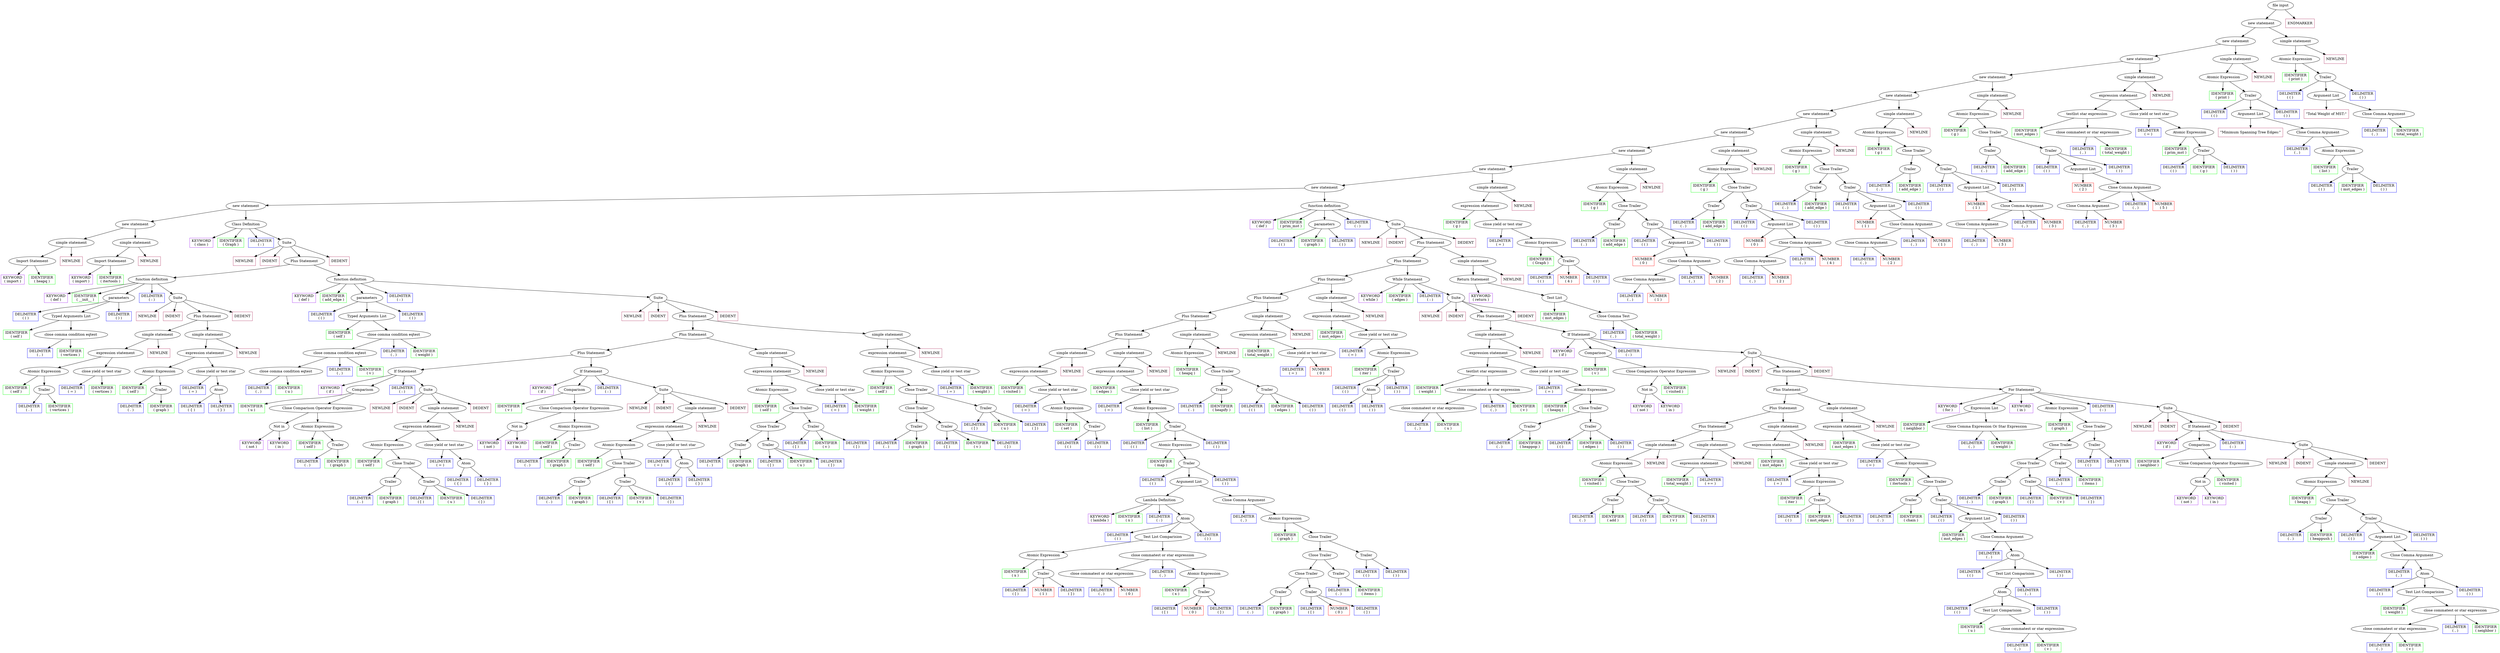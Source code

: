 digraph AST{
	1[label="file input"]
	2[label="new statement"]
	3[label="new statement"]
	4[label="new statement"]
	5[label="new statement"]
	6[label="new statement"]
	7[label="new statement"]
	8[label="new statement"]
	9[label="new statement"]
	10[label="new statement"]
	11[label="new statement"]
	12[label="new statement"]
	13[label="new statement"]
	14[label="simple statement"]
	15[label="Import Statement"]
	16[color="purple" shape="rectangle"]
	16[label="KEYWORD\n( import )"]
	17[color="green" shape="rectangle"]
	17[label="IDENTIFIER\n( heapq )"]
	18[color="maroon" shape="rectangle"]
	18[label="NEWLINE"]
	19[label="simple statement"]
	20[label="Import Statement"]
	21[color="purple" shape="rectangle"]
	21[label="KEYWORD\n( import )"]
	22[color="green" shape="rectangle"]
	22[label="IDENTIFIER\n( itertools )"]
	23[color="maroon" shape="rectangle"]
	23[label="NEWLINE"]
	24[label="Class Definition"]
	25[color="purple" shape="rectangle"]
	25[label="KEYWORD\n( class )"]
	26[color="green" shape="rectangle"]
	26[label="IDENTIFIER\n( Graph )"]
	27[color="blue" shape="rectangle"]
	27[label="DELIMITER\n( : )"]
	28[label="Suite"]
	29[color="maroon" shape="rectangle"]
	29[label="NEWLINE"]
	30[color="maroon" shape="rectangle"]
	30[label="INDENT"]
	31[label="Plus Statement"]
	32[label="function definition"]
	33[color="purple" shape="rectangle"]
	33[label="KEYWORD\n( def )"]
	34[color="green" shape="rectangle"]
	34[label="IDENTIFIER\n( __init__ )"]
	35[label="parameters"]
	36[color="blue" shape="rectangle"]
	36[label="DELIMITER\n( ( )"]
	37[label="Typed Arguments List"]
	38[color="green" shape="rectangle"]
	38[label="IDENTIFIER\n( self )"]
	39[label="close comma condition eqtest"]
	40[color="blue" shape="rectangle"]
	40[label="DELIMITER\n( , )"]
	41[color="green" shape="rectangle"]
	41[label="IDENTIFIER\n( vertices )"]
	42[color="blue" shape="rectangle"]
	42[label="DELIMITER\n( ) )"]
	43[color="blue" shape="rectangle"]
	43[label="DELIMITER\n( : )"]
	44[label="Suite"]
	45[color="maroon" shape="rectangle"]
	45[label="NEWLINE"]
	46[color="maroon" shape="rectangle"]
	46[label="INDENT"]
	47[label="Plus Statement"]
	48[label="simple statement"]
	49[label="expression statement"]
	50[label="Atomic Expression"]
	51[color="green" shape="rectangle"]
	51[label="IDENTIFIER\n( self )"]
	52[label="Trailer"]
	53[color="blue" shape="rectangle"]
	53[label="DELIMITER\n( . )"]
	54[color="green" shape="rectangle"]
	54[label="IDENTIFIER\n( vertices )"]
	55[label="close yield or test star"]
	56[color="blue" shape="rectangle"]
	56[label="DELIMITER\n( = )"]
	57[color="green" shape="rectangle"]
	57[label="IDENTIFIER\n( vertices )"]
	58[color="maroon" shape="rectangle"]
	58[label="NEWLINE"]
	59[label="simple statement"]
	60[label="expression statement"]
	61[label="Atomic Expression"]
	62[color="green" shape="rectangle"]
	62[label="IDENTIFIER\n( self )"]
	63[label="Trailer"]
	64[color="blue" shape="rectangle"]
	64[label="DELIMITER\n( . )"]
	65[color="green" shape="rectangle"]
	65[label="IDENTIFIER\n( graph )"]
	66[label="close yield or test star"]
	67[color="blue" shape="rectangle"]
	67[label="DELIMITER\n( = )"]
	68[label="Atom"]
	69[color="blue" shape="rectangle"]
	69[label="DELIMITER\n( { )"]
	70[color="blue" shape="rectangle"]
	70[label="DELIMITER\n( } )"]
	71[color="maroon" shape="rectangle"]
	71[label="NEWLINE"]
	72[color="maroon" shape="rectangle"]
	72[label="DEDENT"]
	73[label="function definition"]
	74[color="purple" shape="rectangle"]
	74[label="KEYWORD\n( def )"]
	75[color="green" shape="rectangle"]
	75[label="IDENTIFIER\n( add_edge )"]
	76[label="parameters"]
	77[color="blue" shape="rectangle"]
	77[label="DELIMITER\n( ( )"]
	78[label="Typed Arguments List"]
	79[color="green" shape="rectangle"]
	79[label="IDENTIFIER\n( self )"]
	80[label="close comma condition eqtest"]
	81[label="close comma condition eqtest"]
	82[label="close comma condition eqtest"]
	83[color="blue" shape="rectangle"]
	83[label="DELIMITER\n( , )"]
	84[color="green" shape="rectangle"]
	84[label="IDENTIFIER\n( u )"]
	85[color="blue" shape="rectangle"]
	85[label="DELIMITER\n( , )"]
	86[color="green" shape="rectangle"]
	86[label="IDENTIFIER\n( v )"]
	87[color="blue" shape="rectangle"]
	87[label="DELIMITER\n( , )"]
	88[color="green" shape="rectangle"]
	88[label="IDENTIFIER\n( weight )"]
	89[color="blue" shape="rectangle"]
	89[label="DELIMITER\n( ) )"]
	90[color="blue" shape="rectangle"]
	90[label="DELIMITER\n( : )"]
	91[label="Suite"]
	92[color="maroon" shape="rectangle"]
	92[label="NEWLINE"]
	93[color="maroon" shape="rectangle"]
	93[label="INDENT"]
	94[label="Plus Statement"]
	95[label="Plus Statement"]
	96[label="Plus Statement"]
	97[label="If Statement"]
	98[color="purple" shape="rectangle"]
	98[label="KEYWORD\n( if )"]
	99[label="Comparison"]
	100[color="green" shape="rectangle"]
	100[label="IDENTIFIER\n( u )"]
	101[label="Close Comparison Operator Expression"]
	102[label="Not in"]
	103[color="purple" shape="rectangle"]
	103[label="KEYWORD\n( not )"]
	104[color="purple" shape="rectangle"]
	104[label="KEYWORD\n( in )"]
	105[label="Atomic Expression"]
	106[color="green" shape="rectangle"]
	106[label="IDENTIFIER\n( self )"]
	107[label="Trailer"]
	108[color="blue" shape="rectangle"]
	108[label="DELIMITER\n( . )"]
	109[color="green" shape="rectangle"]
	109[label="IDENTIFIER\n( graph )"]
	110[color="blue" shape="rectangle"]
	110[label="DELIMITER\n( : )"]
	111[label="Suite"]
	112[color="maroon" shape="rectangle"]
	112[label="NEWLINE"]
	113[color="maroon" shape="rectangle"]
	113[label="INDENT"]
	114[label="simple statement"]
	115[label="expression statement"]
	116[label="Atomic Expression"]
	117[color="green" shape="rectangle"]
	117[label="IDENTIFIER\n( self )"]
	118[label="Close Trailer"]
	119[label="Trailer"]
	120[color="blue" shape="rectangle"]
	120[label="DELIMITER\n( . )"]
	121[color="green" shape="rectangle"]
	121[label="IDENTIFIER\n( graph )"]
	122[label="Trailer"]
	123[color="blue" shape="rectangle"]
	123[label="DELIMITER\n( [ )"]
	124[color="green" shape="rectangle"]
	124[label="IDENTIFIER\n( u )"]
	125[color="blue" shape="rectangle"]
	125[label="DELIMITER\n( ] )"]
	126[label="close yield or test star"]
	127[color="blue" shape="rectangle"]
	127[label="DELIMITER\n( = )"]
	128[label="Atom"]
	129[color="blue" shape="rectangle"]
	129[label="DELIMITER\n( { )"]
	130[color="blue" shape="rectangle"]
	130[label="DELIMITER\n( } )"]
	131[color="maroon" shape="rectangle"]
	131[label="NEWLINE"]
	132[color="maroon" shape="rectangle"]
	132[label="DEDENT"]
	133[label="If Statement"]
	134[color="purple" shape="rectangle"]
	134[label="KEYWORD\n( if )"]
	135[label="Comparison"]
	136[color="green" shape="rectangle"]
	136[label="IDENTIFIER\n( v )"]
	137[label="Close Comparison Operator Expression"]
	138[label="Not in"]
	139[color="purple" shape="rectangle"]
	139[label="KEYWORD\n( not )"]
	140[color="purple" shape="rectangle"]
	140[label="KEYWORD\n( in )"]
	141[label="Atomic Expression"]
	142[color="green" shape="rectangle"]
	142[label="IDENTIFIER\n( self )"]
	143[label="Trailer"]
	144[color="blue" shape="rectangle"]
	144[label="DELIMITER\n( . )"]
	145[color="green" shape="rectangle"]
	145[label="IDENTIFIER\n( graph )"]
	146[color="blue" shape="rectangle"]
	146[label="DELIMITER\n( : )"]
	147[label="Suite"]
	148[color="maroon" shape="rectangle"]
	148[label="NEWLINE"]
	149[color="maroon" shape="rectangle"]
	149[label="INDENT"]
	150[label="simple statement"]
	151[label="expression statement"]
	152[label="Atomic Expression"]
	153[color="green" shape="rectangle"]
	153[label="IDENTIFIER\n( self )"]
	154[label="Close Trailer"]
	155[label="Trailer"]
	156[color="blue" shape="rectangle"]
	156[label="DELIMITER\n( . )"]
	157[color="green" shape="rectangle"]
	157[label="IDENTIFIER\n( graph )"]
	158[label="Trailer"]
	159[color="blue" shape="rectangle"]
	159[label="DELIMITER\n( [ )"]
	160[color="green" shape="rectangle"]
	160[label="IDENTIFIER\n( v )"]
	161[color="blue" shape="rectangle"]
	161[label="DELIMITER\n( ] )"]
	162[label="close yield or test star"]
	163[color="blue" shape="rectangle"]
	163[label="DELIMITER\n( = )"]
	164[label="Atom"]
	165[color="blue" shape="rectangle"]
	165[label="DELIMITER\n( { )"]
	166[color="blue" shape="rectangle"]
	166[label="DELIMITER\n( } )"]
	167[color="maroon" shape="rectangle"]
	167[label="NEWLINE"]
	168[color="maroon" shape="rectangle"]
	168[label="DEDENT"]
	169[label="simple statement"]
	170[label="expression statement"]
	171[label="Atomic Expression"]
	172[color="green" shape="rectangle"]
	172[label="IDENTIFIER\n( self )"]
	173[label="Close Trailer"]
	174[label="Close Trailer"]
	175[label="Trailer"]
	176[color="blue" shape="rectangle"]
	176[label="DELIMITER\n( . )"]
	177[color="green" shape="rectangle"]
	177[label="IDENTIFIER\n( graph )"]
	178[label="Trailer"]
	179[color="blue" shape="rectangle"]
	179[label="DELIMITER\n( [ )"]
	180[color="green" shape="rectangle"]
	180[label="IDENTIFIER\n( u )"]
	181[color="blue" shape="rectangle"]
	181[label="DELIMITER\n( ] )"]
	182[label="Trailer"]
	183[color="blue" shape="rectangle"]
	183[label="DELIMITER\n( [ )"]
	184[color="green" shape="rectangle"]
	184[label="IDENTIFIER\n( v )"]
	185[color="blue" shape="rectangle"]
	185[label="DELIMITER\n( ] )"]
	186[label="close yield or test star"]
	187[color="blue" shape="rectangle"]
	187[label="DELIMITER\n( = )"]
	188[color="green" shape="rectangle"]
	188[label="IDENTIFIER\n( weight )"]
	189[color="maroon" shape="rectangle"]
	189[label="NEWLINE"]
	190[label="simple statement"]
	191[label="expression statement"]
	192[label="Atomic Expression"]
	193[color="green" shape="rectangle"]
	193[label="IDENTIFIER\n( self )"]
	194[label="Close Trailer"]
	195[label="Close Trailer"]
	196[label="Trailer"]
	197[color="blue" shape="rectangle"]
	197[label="DELIMITER\n( . )"]
	198[color="green" shape="rectangle"]
	198[label="IDENTIFIER\n( graph )"]
	199[label="Trailer"]
	200[color="blue" shape="rectangle"]
	200[label="DELIMITER\n( [ )"]
	201[color="green" shape="rectangle"]
	201[label="IDENTIFIER\n( v )"]
	202[color="blue" shape="rectangle"]
	202[label="DELIMITER\n( ] )"]
	203[label="Trailer"]
	204[color="blue" shape="rectangle"]
	204[label="DELIMITER\n( [ )"]
	205[color="green" shape="rectangle"]
	205[label="IDENTIFIER\n( u )"]
	206[color="blue" shape="rectangle"]
	206[label="DELIMITER\n( ] )"]
	207[label="close yield or test star"]
	208[color="blue" shape="rectangle"]
	208[label="DELIMITER\n( = )"]
	209[color="green" shape="rectangle"]
	209[label="IDENTIFIER\n( weight )"]
	210[color="maroon" shape="rectangle"]
	210[label="NEWLINE"]
	211[color="maroon" shape="rectangle"]
	211[label="DEDENT"]
	212[color="maroon" shape="rectangle"]
	212[label="DEDENT"]
	213[label="function definition"]
	214[color="purple" shape="rectangle"]
	214[label="KEYWORD\n( def )"]
	215[color="green" shape="rectangle"]
	215[label="IDENTIFIER\n( prim_mst )"]
	216[label="parameters"]
	217[color="blue" shape="rectangle"]
	217[label="DELIMITER\n( ( )"]
	218[color="green" shape="rectangle"]
	218[label="IDENTIFIER\n( graph )"]
	219[color="blue" shape="rectangle"]
	219[label="DELIMITER\n( ) )"]
	220[color="blue" shape="rectangle"]
	220[label="DELIMITER\n( : )"]
	221[label="Suite"]
	222[color="maroon" shape="rectangle"]
	222[label="NEWLINE"]
	223[color="maroon" shape="rectangle"]
	223[label="INDENT"]
	224[label="Plus Statement"]
	225[label="Plus Statement"]
	226[label="Plus Statement"]
	227[label="Plus Statement"]
	228[label="Plus Statement"]
	229[label="Plus Statement"]
	230[label="simple statement"]
	231[label="expression statement"]
	232[color="green" shape="rectangle"]
	232[label="IDENTIFIER\n( visited )"]
	233[label="close yield or test star"]
	234[color="blue" shape="rectangle"]
	234[label="DELIMITER\n( = )"]
	235[label="Atomic Expression"]
	236[color="green" shape="rectangle"]
	236[label="IDENTIFIER\n( set )"]
	237[label="Trailer"]
	238[color="blue" shape="rectangle"]
	238[label="DELIMITER\n( ( )"]
	239[color="blue" shape="rectangle"]
	239[label="DELIMITER\n( ) )"]
	240[color="maroon" shape="rectangle"]
	240[label="NEWLINE"]
	241[label="simple statement"]
	242[label="expression statement"]
	243[color="green" shape="rectangle"]
	243[label="IDENTIFIER\n( edges )"]
	244[label="close yield or test star"]
	245[color="blue" shape="rectangle"]
	245[label="DELIMITER\n( = )"]
	246[label="Atomic Expression"]
	247[color="green" shape="rectangle"]
	247[label="IDENTIFIER\n( list )"]
	248[label="Trailer"]
	249[color="blue" shape="rectangle"]
	249[label="DELIMITER\n( ( )"]
	250[label="Atomic Expression"]
	251[color="green" shape="rectangle"]
	251[label="IDENTIFIER\n( map )"]
	252[label="Trailer"]
	253[color="blue" shape="rectangle"]
	253[label="DELIMITER\n( ( )"]
	254[label="Argument List"]
	255[label="Lambda Definition"]
	256[color="purple" shape="rectangle"]
	256[label="KEYWORD\n( lambda )"]
	257[color="green" shape="rectangle"]
	257[label="IDENTIFIER\n( x )"]
	258[color="blue" shape="rectangle"]
	258[label="DELIMITER\n( : )"]
	259[label="Atom"]
	260[color="blue" shape="rectangle"]
	260[label="DELIMITER\n( ( )"]
	261[label="Test List Comparision"]
	262[label="Atomic Expression"]
	263[color="green" shape="rectangle"]
	263[label="IDENTIFIER\n( x )"]
	264[label="Trailer"]
	265[color="blue" shape="rectangle"]
	265[label="DELIMITER\n( [ )"]
	266[color="red" shape="rectangle"]
	266[label="NUMBER\n( 1 )"]
	267[color="blue" shape="rectangle"]
	267[label="DELIMITER\n( ] )"]
	268[label="close commatest or star expression"]
	269[label="close commatest or star expression"]
	270[color="blue" shape="rectangle"]
	270[label="DELIMITER\n( , )"]
	271[color="red" shape="rectangle"]
	271[label="NUMBER\n( 0 )"]
	272[color="blue" shape="rectangle"]
	272[label="DELIMITER\n( , )"]
	273[label="Atomic Expression"]
	274[color="green" shape="rectangle"]
	274[label="IDENTIFIER\n( x )"]
	275[label="Trailer"]
	276[color="blue" shape="rectangle"]
	276[label="DELIMITER\n( [ )"]
	277[color="red" shape="rectangle"]
	277[label="NUMBER\n( 0 )"]
	278[color="blue" shape="rectangle"]
	278[label="DELIMITER\n( ] )"]
	279[color="blue" shape="rectangle"]
	279[label="DELIMITER\n( ) )"]
	280[label="Close Comma Argument"]
	281[color="blue" shape="rectangle"]
	281[label="DELIMITER\n( , )"]
	282[label="Atomic Expression"]
	283[color="green" shape="rectangle"]
	283[label="IDENTIFIER\n( graph )"]
	284[label="Close Trailer"]
	285[label="Close Trailer"]
	286[label="Close Trailer"]
	287[label="Trailer"]
	288[color="blue" shape="rectangle"]
	288[label="DELIMITER\n( . )"]
	289[color="green" shape="rectangle"]
	289[label="IDENTIFIER\n( graph )"]
	290[label="Trailer"]
	291[color="blue" shape="rectangle"]
	291[label="DELIMITER\n( [ )"]
	292[color="red" shape="rectangle"]
	292[label="NUMBER\n( 0 )"]
	293[color="blue" shape="rectangle"]
	293[label="DELIMITER\n( ] )"]
	294[label="Trailer"]
	295[color="blue" shape="rectangle"]
	295[label="DELIMITER\n( . )"]
	296[color="green" shape="rectangle"]
	296[label="IDENTIFIER\n( items )"]
	297[label="Trailer"]
	298[color="blue" shape="rectangle"]
	298[label="DELIMITER\n( ( )"]
	299[color="blue" shape="rectangle"]
	299[label="DELIMITER\n( ) )"]
	300[color="blue" shape="rectangle"]
	300[label="DELIMITER\n( ) )"]
	301[color="blue" shape="rectangle"]
	301[label="DELIMITER\n( ) )"]
	302[color="maroon" shape="rectangle"]
	302[label="NEWLINE"]
	303[label="simple statement"]
	304[label="Atomic Expression"]
	305[color="green" shape="rectangle"]
	305[label="IDENTIFIER\n( heapq )"]
	306[label="Close Trailer"]
	307[label="Trailer"]
	308[color="blue" shape="rectangle"]
	308[label="DELIMITER\n( . )"]
	309[color="green" shape="rectangle"]
	309[label="IDENTIFIER\n( heapify )"]
	310[label="Trailer"]
	311[color="blue" shape="rectangle"]
	311[label="DELIMITER\n( ( )"]
	312[color="green" shape="rectangle"]
	312[label="IDENTIFIER\n( edges )"]
	313[color="blue" shape="rectangle"]
	313[label="DELIMITER\n( ) )"]
	314[color="maroon" shape="rectangle"]
	314[label="NEWLINE"]
	315[label="simple statement"]
	316[label="expression statement"]
	317[color="green" shape="rectangle"]
	317[label="IDENTIFIER\n( total_weight )"]
	318[label="close yield or test star"]
	319[color="blue" shape="rectangle"]
	319[label="DELIMITER\n( = )"]
	320[color="red" shape="rectangle"]
	320[label="NUMBER\n( 0 )"]
	321[color="maroon" shape="rectangle"]
	321[label="NEWLINE"]
	322[label="simple statement"]
	323[label="expression statement"]
	324[color="green" shape="rectangle"]
	324[label="IDENTIFIER\n( mst_edges )"]
	325[label="close yield or test star"]
	326[color="blue" shape="rectangle"]
	326[label="DELIMITER\n( = )"]
	327[label="Atomic Expression"]
	328[color="green" shape="rectangle"]
	328[label="IDENTIFIER\n( iter )"]
	329[label="Trailer"]
	330[color="blue" shape="rectangle"]
	330[label="DELIMITER\n( ( )"]
	331[label="Atom"]
	332[color="blue" shape="rectangle"]
	332[label="DELIMITER\n( ( )"]
	333[color="blue" shape="rectangle"]
	333[label="DELIMITER\n( ) )"]
	334[color="blue" shape="rectangle"]
	334[label="DELIMITER\n( ) )"]
	335[color="maroon" shape="rectangle"]
	335[label="NEWLINE"]
	336[label="While Statement"]
	337[color="purple" shape="rectangle"]
	337[label="KEYWORD\n( while )"]
	338[color="green" shape="rectangle"]
	338[label="IDENTIFIER\n( edges )"]
	339[color="blue" shape="rectangle"]
	339[label="DELIMITER\n( : )"]
	340[label="Suite"]
	341[color="maroon" shape="rectangle"]
	341[label="NEWLINE"]
	342[color="maroon" shape="rectangle"]
	342[label="INDENT"]
	343[label="Plus Statement"]
	344[label="simple statement"]
	345[label="expression statement"]
	346[label="testlist star expression"]
	347[color="green" shape="rectangle"]
	347[label="IDENTIFIER\n( weight )"]
	348[label="close commatest or star expression"]
	349[label="close commatest or star expression"]
	350[color="blue" shape="rectangle"]
	350[label="DELIMITER\n( , )"]
	351[color="green" shape="rectangle"]
	351[label="IDENTIFIER\n( u )"]
	352[color="blue" shape="rectangle"]
	352[label="DELIMITER\n( , )"]
	353[color="green" shape="rectangle"]
	353[label="IDENTIFIER\n( v )"]
	354[label="close yield or test star"]
	355[color="blue" shape="rectangle"]
	355[label="DELIMITER\n( = )"]
	356[label="Atomic Expression"]
	357[color="green" shape="rectangle"]
	357[label="IDENTIFIER\n( heapq )"]
	358[label="Close Trailer"]
	359[label="Trailer"]
	360[color="blue" shape="rectangle"]
	360[label="DELIMITER\n( . )"]
	361[color="green" shape="rectangle"]
	361[label="IDENTIFIER\n( heappop )"]
	362[label="Trailer"]
	363[color="blue" shape="rectangle"]
	363[label="DELIMITER\n( ( )"]
	364[color="green" shape="rectangle"]
	364[label="IDENTIFIER\n( edges )"]
	365[color="blue" shape="rectangle"]
	365[label="DELIMITER\n( ) )"]
	366[color="maroon" shape="rectangle"]
	366[label="NEWLINE"]
	367[label="If Statement"]
	368[color="purple" shape="rectangle"]
	368[label="KEYWORD\n( if )"]
	369[label="Comparison"]
	370[color="green" shape="rectangle"]
	370[label="IDENTIFIER\n( v )"]
	371[label="Close Comparison Operator Expression"]
	372[label="Not in"]
	373[color="purple" shape="rectangle"]
	373[label="KEYWORD\n( not )"]
	374[color="purple" shape="rectangle"]
	374[label="KEYWORD\n( in )"]
	375[color="green" shape="rectangle"]
	375[label="IDENTIFIER\n( visited )"]
	376[color="blue" shape="rectangle"]
	376[label="DELIMITER\n( : )"]
	377[label="Suite"]
	378[color="maroon" shape="rectangle"]
	378[label="NEWLINE"]
	379[color="maroon" shape="rectangle"]
	379[label="INDENT"]
	380[label="Plus Statement"]
	381[label="Plus Statement"]
	382[label="Plus Statement"]
	383[label="Plus Statement"]
	384[label="simple statement"]
	385[label="Atomic Expression"]
	386[color="green" shape="rectangle"]
	386[label="IDENTIFIER\n( visited )"]
	387[label="Close Trailer"]
	388[label="Trailer"]
	389[color="blue" shape="rectangle"]
	389[label="DELIMITER\n( . )"]
	390[color="green" shape="rectangle"]
	390[label="IDENTIFIER\n( add )"]
	391[label="Trailer"]
	392[color="blue" shape="rectangle"]
	392[label="DELIMITER\n( ( )"]
	393[color="green" shape="rectangle"]
	393[label="IDENTIFIER\n( v )"]
	394[color="blue" shape="rectangle"]
	394[label="DELIMITER\n( ) )"]
	395[color="maroon" shape="rectangle"]
	395[label="NEWLINE"]
	396[label="simple statement"]
	397[label="expression statement"]
	398[color="green" shape="rectangle"]
	398[label="IDENTIFIER\n( total_weight )"]
	399[color="blue" shape="rectangle"]
	399[label="DELIMITER\n( += )"]
	400[color="maroon" shape="rectangle"]
	400[label="NEWLINE"]
	401[label="simple statement"]
	402[label="expression statement"]
	403[color="green" shape="rectangle"]
	403[label="IDENTIFIER\n( mst_edges )"]
	404[label="close yield or test star"]
	405[color="blue" shape="rectangle"]
	405[label="DELIMITER\n( = )"]
	406[label="Atomic Expression"]
	407[color="green" shape="rectangle"]
	407[label="IDENTIFIER\n( iter )"]
	408[label="Trailer"]
	409[color="blue" shape="rectangle"]
	409[label="DELIMITER\n( ( )"]
	410[color="green" shape="rectangle"]
	410[label="IDENTIFIER\n( mst_edges )"]
	411[color="blue" shape="rectangle"]
	411[label="DELIMITER\n( ) )"]
	412[color="maroon" shape="rectangle"]
	412[label="NEWLINE"]
	413[label="simple statement"]
	414[label="expression statement"]
	415[color="green" shape="rectangle"]
	415[label="IDENTIFIER\n( mst_edges )"]
	416[label="close yield or test star"]
	417[color="blue" shape="rectangle"]
	417[label="DELIMITER\n( = )"]
	418[label="Atomic Expression"]
	419[color="green" shape="rectangle"]
	419[label="IDENTIFIER\n( itertools )"]
	420[label="Close Trailer"]
	421[label="Trailer"]
	422[color="blue" shape="rectangle"]
	422[label="DELIMITER\n( . )"]
	423[color="green" shape="rectangle"]
	423[label="IDENTIFIER\n( chain )"]
	424[label="Trailer"]
	425[color="blue" shape="rectangle"]
	425[label="DELIMITER\n( ( )"]
	426[label="Argument List"]
	427[color="green" shape="rectangle"]
	427[label="IDENTIFIER\n( mst_edges )"]
	428[label="Close Comma Argument"]
	429[color="blue" shape="rectangle"]
	429[label="DELIMITER\n( , )"]
	430[label="Atom"]
	431[color="blue" shape="rectangle"]
	431[label="DELIMITER\n( ( )"]
	432[label="Test List Comparision"]
	433[label="Atom"]
	434[color="blue" shape="rectangle"]
	434[label="DELIMITER\n( ( )"]
	435[label="Test List Comparision"]
	436[color="green" shape="rectangle"]
	436[label="IDENTIFIER\n( u )"]
	437[label="close commatest or star expression"]
	438[color="blue" shape="rectangle"]
	438[label="DELIMITER\n( , )"]
	439[color="green" shape="rectangle"]
	439[label="IDENTIFIER\n( v )"]
	440[color="blue" shape="rectangle"]
	440[label="DELIMITER\n( ) )"]
	441[color="blue" shape="rectangle"]
	441[label="DELIMITER\n( , )"]
	442[color="blue" shape="rectangle"]
	442[label="DELIMITER\n( ) )"]
	443[color="blue" shape="rectangle"]
	443[label="DELIMITER\n( ) )"]
	444[color="maroon" shape="rectangle"]
	444[label="NEWLINE"]
	445[label="For Statement"]
	446[color="purple" shape="rectangle"]
	446[label="KEYWORD\n( for )"]
	447[label="Expression List"]
	448[color="green" shape="rectangle"]
	448[label="IDENTIFIER\n( neighbor )"]
	449[label="Close Comma Expression Or Star Expression"]
	450[color="blue" shape="rectangle"]
	450[label="DELIMITER\n( , )"]
	451[color="green" shape="rectangle"]
	451[label="IDENTIFIER\n( weight )"]
	452[color="purple" shape="rectangle"]
	452[label="KEYWORD\n( in )"]
	453[label="Atomic Expression"]
	454[color="green" shape="rectangle"]
	454[label="IDENTIFIER\n( graph )"]
	455[label="Close Trailer"]
	456[label="Close Trailer"]
	457[label="Close Trailer"]
	458[label="Trailer"]
	459[color="blue" shape="rectangle"]
	459[label="DELIMITER\n( . )"]
	460[color="green" shape="rectangle"]
	460[label="IDENTIFIER\n( graph )"]
	461[label="Trailer"]
	462[color="blue" shape="rectangle"]
	462[label="DELIMITER\n( [ )"]
	463[color="green" shape="rectangle"]
	463[label="IDENTIFIER\n( v )"]
	464[color="blue" shape="rectangle"]
	464[label="DELIMITER\n( ] )"]
	465[label="Trailer"]
	466[color="blue" shape="rectangle"]
	466[label="DELIMITER\n( . )"]
	467[color="green" shape="rectangle"]
	467[label="IDENTIFIER\n( items )"]
	468[label="Trailer"]
	469[color="blue" shape="rectangle"]
	469[label="DELIMITER\n( ( )"]
	470[color="blue" shape="rectangle"]
	470[label="DELIMITER\n( ) )"]
	471[color="blue" shape="rectangle"]
	471[label="DELIMITER\n( : )"]
	472[label="Suite"]
	473[color="maroon" shape="rectangle"]
	473[label="NEWLINE"]
	474[color="maroon" shape="rectangle"]
	474[label="INDENT"]
	475[label="If Statement"]
	476[color="purple" shape="rectangle"]
	476[label="KEYWORD\n( if )"]
	477[label="Comparison"]
	478[color="green" shape="rectangle"]
	478[label="IDENTIFIER\n( neighbor )"]
	479[label="Close Comparison Operator Expression"]
	480[label="Not in"]
	481[color="purple" shape="rectangle"]
	481[label="KEYWORD\n( not )"]
	482[color="purple" shape="rectangle"]
	482[label="KEYWORD\n( in )"]
	483[color="green" shape="rectangle"]
	483[label="IDENTIFIER\n( visited )"]
	484[color="blue" shape="rectangle"]
	484[label="DELIMITER\n( : )"]
	485[label="Suite"]
	486[color="maroon" shape="rectangle"]
	486[label="NEWLINE"]
	487[color="maroon" shape="rectangle"]
	487[label="INDENT"]
	488[label="simple statement"]
	489[label="Atomic Expression"]
	490[color="green" shape="rectangle"]
	490[label="IDENTIFIER\n( heapq )"]
	491[label="Close Trailer"]
	492[label="Trailer"]
	493[color="blue" shape="rectangle"]
	493[label="DELIMITER\n( . )"]
	494[color="green" shape="rectangle"]
	494[label="IDENTIFIER\n( heappush )"]
	495[label="Trailer"]
	496[color="blue" shape="rectangle"]
	496[label="DELIMITER\n( ( )"]
	497[label="Argument List"]
	498[color="green" shape="rectangle"]
	498[label="IDENTIFIER\n( edges )"]
	499[label="Close Comma Argument"]
	500[color="blue" shape="rectangle"]
	500[label="DELIMITER\n( , )"]
	501[label="Atom"]
	502[color="blue" shape="rectangle"]
	502[label="DELIMITER\n( ( )"]
	503[label="Test List Comparision"]
	504[color="green" shape="rectangle"]
	504[label="IDENTIFIER\n( weight )"]
	505[label="close commatest or star expression"]
	506[label="close commatest or star expression"]
	507[color="blue" shape="rectangle"]
	507[label="DELIMITER\n( , )"]
	508[color="green" shape="rectangle"]
	508[label="IDENTIFIER\n( v )"]
	509[color="blue" shape="rectangle"]
	509[label="DELIMITER\n( , )"]
	510[color="green" shape="rectangle"]
	510[label="IDENTIFIER\n( neighbor )"]
	511[color="blue" shape="rectangle"]
	511[label="DELIMITER\n( ) )"]
	512[color="blue" shape="rectangle"]
	512[label="DELIMITER\n( ) )"]
	513[color="maroon" shape="rectangle"]
	513[label="NEWLINE"]
	514[color="maroon" shape="rectangle"]
	514[label="DEDENT"]
	515[color="maroon" shape="rectangle"]
	515[label="DEDENT"]
	516[color="maroon" shape="rectangle"]
	516[label="DEDENT"]
	517[color="maroon" shape="rectangle"]
	517[label="DEDENT"]
	518[label="simple statement"]
	519[label="Return Statement"]
	520[color="purple" shape="rectangle"]
	520[label="KEYWORD\n( return )"]
	521[label="Test List"]
	522[color="green" shape="rectangle"]
	522[label="IDENTIFIER\n( mst_edges )"]
	523[label="Close Comma Test"]
	524[color="blue" shape="rectangle"]
	524[label="DELIMITER\n( , )"]
	525[color="green" shape="rectangle"]
	525[label="IDENTIFIER\n( total_weight )"]
	526[color="maroon" shape="rectangle"]
	526[label="NEWLINE"]
	527[color="maroon" shape="rectangle"]
	527[label="DEDENT"]
	528[label="simple statement"]
	529[label="expression statement"]
	530[color="green" shape="rectangle"]
	530[label="IDENTIFIER\n( g )"]
	531[label="close yield or test star"]
	532[color="blue" shape="rectangle"]
	532[label="DELIMITER\n( = )"]
	533[label="Atomic Expression"]
	534[color="green" shape="rectangle"]
	534[label="IDENTIFIER\n( Graph )"]
	535[label="Trailer"]
	536[color="blue" shape="rectangle"]
	536[label="DELIMITER\n( ( )"]
	537[color="red" shape="rectangle"]
	537[label="NUMBER\n( 4 )"]
	538[color="blue" shape="rectangle"]
	538[label="DELIMITER\n( ) )"]
	539[color="maroon" shape="rectangle"]
	539[label="NEWLINE"]
	540[label="simple statement"]
	541[label="Atomic Expression"]
	542[color="green" shape="rectangle"]
	542[label="IDENTIFIER\n( g )"]
	543[label="Close Trailer"]
	544[label="Trailer"]
	545[color="blue" shape="rectangle"]
	545[label="DELIMITER\n( . )"]
	546[color="green" shape="rectangle"]
	546[label="IDENTIFIER\n( add_edge )"]
	547[label="Trailer"]
	548[color="blue" shape="rectangle"]
	548[label="DELIMITER\n( ( )"]
	549[label="Argument List"]
	550[color="red" shape="rectangle"]
	550[label="NUMBER\n( 0 )"]
	551[label="Close Comma Argument"]
	552[label="Close Comma Argument"]
	553[color="blue" shape="rectangle"]
	553[label="DELIMITER\n( , )"]
	554[color="red" shape="rectangle"]
	554[label="NUMBER\n( 1 )"]
	555[color="blue" shape="rectangle"]
	555[label="DELIMITER\n( , )"]
	556[color="red" shape="rectangle"]
	556[label="NUMBER\n( 2 )"]
	557[color="blue" shape="rectangle"]
	557[label="DELIMITER\n( ) )"]
	558[color="maroon" shape="rectangle"]
	558[label="NEWLINE"]
	559[label="simple statement"]
	560[label="Atomic Expression"]
	561[color="green" shape="rectangle"]
	561[label="IDENTIFIER\n( g )"]
	562[label="Close Trailer"]
	563[label="Trailer"]
	564[color="blue" shape="rectangle"]
	564[label="DELIMITER\n( . )"]
	565[color="green" shape="rectangle"]
	565[label="IDENTIFIER\n( add_edge )"]
	566[label="Trailer"]
	567[color="blue" shape="rectangle"]
	567[label="DELIMITER\n( ( )"]
	568[label="Argument List"]
	569[color="red" shape="rectangle"]
	569[label="NUMBER\n( 0 )"]
	570[label="Close Comma Argument"]
	571[label="Close Comma Argument"]
	572[color="blue" shape="rectangle"]
	572[label="DELIMITER\n( , )"]
	573[color="red" shape="rectangle"]
	573[label="NUMBER\n( 2 )"]
	574[color="blue" shape="rectangle"]
	574[label="DELIMITER\n( , )"]
	575[color="red" shape="rectangle"]
	575[label="NUMBER\n( 4 )"]
	576[color="blue" shape="rectangle"]
	576[label="DELIMITER\n( ) )"]
	577[color="maroon" shape="rectangle"]
	577[label="NEWLINE"]
	578[label="simple statement"]
	579[label="Atomic Expression"]
	580[color="green" shape="rectangle"]
	580[label="IDENTIFIER\n( g )"]
	581[label="Close Trailer"]
	582[label="Trailer"]
	583[color="blue" shape="rectangle"]
	583[label="DELIMITER\n( . )"]
	584[color="green" shape="rectangle"]
	584[label="IDENTIFIER\n( add_edge )"]
	585[label="Trailer"]
	586[color="blue" shape="rectangle"]
	586[label="DELIMITER\n( ( )"]
	587[label="Argument List"]
	588[color="red" shape="rectangle"]
	588[label="NUMBER\n( 1 )"]
	589[label="Close Comma Argument"]
	590[label="Close Comma Argument"]
	591[color="blue" shape="rectangle"]
	591[label="DELIMITER\n( , )"]
	592[color="red" shape="rectangle"]
	592[label="NUMBER\n( 2 )"]
	593[color="blue" shape="rectangle"]
	593[label="DELIMITER\n( , )"]
	594[color="red" shape="rectangle"]
	594[label="NUMBER\n( 1 )"]
	595[color="blue" shape="rectangle"]
	595[label="DELIMITER\n( ) )"]
	596[color="maroon" shape="rectangle"]
	596[label="NEWLINE"]
	597[label="simple statement"]
	598[label="Atomic Expression"]
	599[color="green" shape="rectangle"]
	599[label="IDENTIFIER\n( g )"]
	600[label="Close Trailer"]
	601[label="Trailer"]
	602[color="blue" shape="rectangle"]
	602[label="DELIMITER\n( . )"]
	603[color="green" shape="rectangle"]
	603[label="IDENTIFIER\n( add_edge )"]
	604[label="Trailer"]
	605[color="blue" shape="rectangle"]
	605[label="DELIMITER\n( ( )"]
	606[label="Argument List"]
	607[color="red" shape="rectangle"]
	607[label="NUMBER\n( 1 )"]
	608[label="Close Comma Argument"]
	609[label="Close Comma Argument"]
	610[color="blue" shape="rectangle"]
	610[label="DELIMITER\n( , )"]
	611[color="red" shape="rectangle"]
	611[label="NUMBER\n( 3 )"]
	612[color="blue" shape="rectangle"]
	612[label="DELIMITER\n( , )"]
	613[color="red" shape="rectangle"]
	613[label="NUMBER\n( 3 )"]
	614[color="blue" shape="rectangle"]
	614[label="DELIMITER\n( ) )"]
	615[color="maroon" shape="rectangle"]
	615[label="NEWLINE"]
	616[label="simple statement"]
	617[label="Atomic Expression"]
	618[color="green" shape="rectangle"]
	618[label="IDENTIFIER\n( g )"]
	619[label="Close Trailer"]
	620[label="Trailer"]
	621[color="blue" shape="rectangle"]
	621[label="DELIMITER\n( . )"]
	622[color="green" shape="rectangle"]
	622[label="IDENTIFIER\n( add_edge )"]
	623[label="Trailer"]
	624[color="blue" shape="rectangle"]
	624[label="DELIMITER\n( ( )"]
	625[label="Argument List"]
	626[color="red" shape="rectangle"]
	626[label="NUMBER\n( 2 )"]
	627[label="Close Comma Argument"]
	628[label="Close Comma Argument"]
	629[color="blue" shape="rectangle"]
	629[label="DELIMITER\n( , )"]
	630[color="red" shape="rectangle"]
	630[label="NUMBER\n( 3 )"]
	631[color="blue" shape="rectangle"]
	631[label="DELIMITER\n( , )"]
	632[color="red" shape="rectangle"]
	632[label="NUMBER\n( 5 )"]
	633[color="blue" shape="rectangle"]
	633[label="DELIMITER\n( ) )"]
	634[color="maroon" shape="rectangle"]
	634[label="NEWLINE"]
	635[label="simple statement"]
	636[label="expression statement"]
	637[label="testlist star expression"]
	638[color="green" shape="rectangle"]
	638[label="IDENTIFIER\n( mst_edges )"]
	639[label="close commatest or star expression"]
	640[color="blue" shape="rectangle"]
	640[label="DELIMITER\n( , )"]
	641[color="green" shape="rectangle"]
	641[label="IDENTIFIER\n( total_weight )"]
	642[label="close yield or test star"]
	643[color="blue" shape="rectangle"]
	643[label="DELIMITER\n( = )"]
	644[label="Atomic Expression"]
	645[color="green" shape="rectangle"]
	645[label="IDENTIFIER\n( prim_mst )"]
	646[label="Trailer"]
	647[color="blue" shape="rectangle"]
	647[label="DELIMITER\n( ( )"]
	648[color="green" shape="rectangle"]
	648[label="IDENTIFIER\n( g )"]
	649[color="blue" shape="rectangle"]
	649[label="DELIMITER\n( ) )"]
	650[color="maroon" shape="rectangle"]
	650[label="NEWLINE"]
	651[label="simple statement"]
	652[label="Atomic Expression"]
	653[color="green" shape="rectangle"]
	653[label="IDENTIFIER\n( print )"]
	654[label="Trailer"]
	655[color="blue" shape="rectangle"]
	655[label="DELIMITER\n( ( )"]
	656[label="Argument List"]
	657[color="maroon" shape="rectangle"]
	657[label="\"Minimum Spanning Tree Edges:\""]
	658[label="Close Comma Argument"]
	659[color="blue" shape="rectangle"]
	659[label="DELIMITER\n( , )"]
	660[label="Atomic Expression"]
	661[color="green" shape="rectangle"]
	661[label="IDENTIFIER\n( list )"]
	662[label="Trailer"]
	663[color="blue" shape="rectangle"]
	663[label="DELIMITER\n( ( )"]
	664[color="green" shape="rectangle"]
	664[label="IDENTIFIER\n( mst_edges )"]
	665[color="blue" shape="rectangle"]
	665[label="DELIMITER\n( ) )"]
	666[color="blue" shape="rectangle"]
	666[label="DELIMITER\n( ) )"]
	667[color="maroon" shape="rectangle"]
	667[label="NEWLINE"]
	668[label="simple statement"]
	669[label="Atomic Expression"]
	670[color="green" shape="rectangle"]
	670[label="IDENTIFIER\n( print )"]
	671[label="Trailer"]
	672[color="blue" shape="rectangle"]
	672[label="DELIMITER\n( ( )"]
	673[label="Argument List"]
	674[color="maroon" shape="rectangle"]
	674[label="\"Total Weight of MST:\""]
	675[label="Close Comma Argument"]
	676[color="blue" shape="rectangle"]
	676[label="DELIMITER\n( , )"]
	677[color="green" shape="rectangle"]
	677[label="IDENTIFIER\n( total_weight )"]
	678[color="blue" shape="rectangle"]
	678[label="DELIMITER\n( ) )"]
	679[color="maroon" shape="rectangle"]
	679[label="NEWLINE"]
	680[color="maroon" shape="rectangle"]
	680[label="ENDMARKER"]
	1 -> 2
	2 -> 3
	3 -> 4
	4 -> 5
	5 -> 6
	6 -> 7
	7 -> 8
	8 -> 9
	9 -> 10
	10 -> 11
	11 -> 12
	12 -> 13
	13 -> 14
	14 -> 15
	15 -> 16
	15 -> 17
	14 -> 18
	13 -> 19
	19 -> 20
	20 -> 21
	20 -> 22
	19 -> 23
	12 -> 24
	24 -> 25
	24 -> 26
	24 -> 27
	24 -> 28
	28 -> 29
	28 -> 30
	28 -> 31
	31 -> 32
	32 -> 33
	32 -> 34
	32 -> 35
	35 -> 36
	35 -> 37
	37 -> 38
	37 -> 39
	39 -> 40
	39 -> 41
	35 -> 42
	32 -> 43
	32 -> 44
	44 -> 45
	44 -> 46
	44 -> 47
	47 -> 48
	48 -> 49
	49 -> 50
	50 -> 51
	50 -> 52
	52 -> 53
	52 -> 54
	49 -> 55
	55 -> 56
	55 -> 57
	48 -> 58
	47 -> 59
	59 -> 60
	60 -> 61
	61 -> 62
	61 -> 63
	63 -> 64
	63 -> 65
	60 -> 66
	66 -> 67
	66 -> 68
	68 -> 69
	68 -> 70
	59 -> 71
	44 -> 72
	31 -> 73
	73 -> 74
	73 -> 75
	73 -> 76
	76 -> 77
	76 -> 78
	78 -> 79
	78 -> 80
	80 -> 81
	81 -> 82
	82 -> 83
	82 -> 84
	81 -> 85
	81 -> 86
	80 -> 87
	80 -> 88
	76 -> 89
	73 -> 90
	73 -> 91
	91 -> 92
	91 -> 93
	91 -> 94
	94 -> 95
	95 -> 96
	96 -> 97
	97 -> 98
	97 -> 99
	99 -> 100
	99 -> 101
	101 -> 102
	102 -> 103
	102 -> 104
	101 -> 105
	105 -> 106
	105 -> 107
	107 -> 108
	107 -> 109
	97 -> 110
	97 -> 111
	111 -> 112
	111 -> 113
	111 -> 114
	114 -> 115
	115 -> 116
	116 -> 117
	116 -> 118
	118 -> 119
	119 -> 120
	119 -> 121
	118 -> 122
	122 -> 123
	122 -> 124
	122 -> 125
	115 -> 126
	126 -> 127
	126 -> 128
	128 -> 129
	128 -> 130
	114 -> 131
	111 -> 132
	96 -> 133
	133 -> 134
	133 -> 135
	135 -> 136
	135 -> 137
	137 -> 138
	138 -> 139
	138 -> 140
	137 -> 141
	141 -> 142
	141 -> 143
	143 -> 144
	143 -> 145
	133 -> 146
	133 -> 147
	147 -> 148
	147 -> 149
	147 -> 150
	150 -> 151
	151 -> 152
	152 -> 153
	152 -> 154
	154 -> 155
	155 -> 156
	155 -> 157
	154 -> 158
	158 -> 159
	158 -> 160
	158 -> 161
	151 -> 162
	162 -> 163
	162 -> 164
	164 -> 165
	164 -> 166
	150 -> 167
	147 -> 168
	95 -> 169
	169 -> 170
	170 -> 171
	171 -> 172
	171 -> 173
	173 -> 174
	174 -> 175
	175 -> 176
	175 -> 177
	174 -> 178
	178 -> 179
	178 -> 180
	178 -> 181
	173 -> 182
	182 -> 183
	182 -> 184
	182 -> 185
	170 -> 186
	186 -> 187
	186 -> 188
	169 -> 189
	94 -> 190
	190 -> 191
	191 -> 192
	192 -> 193
	192 -> 194
	194 -> 195
	195 -> 196
	196 -> 197
	196 -> 198
	195 -> 199
	199 -> 200
	199 -> 201
	199 -> 202
	194 -> 203
	203 -> 204
	203 -> 205
	203 -> 206
	191 -> 207
	207 -> 208
	207 -> 209
	190 -> 210
	91 -> 211
	28 -> 212
	11 -> 213
	213 -> 214
	213 -> 215
	213 -> 216
	216 -> 217
	216 -> 218
	216 -> 219
	213 -> 220
	213 -> 221
	221 -> 222
	221 -> 223
	221 -> 224
	224 -> 225
	225 -> 226
	226 -> 227
	227 -> 228
	228 -> 229
	229 -> 230
	230 -> 231
	231 -> 232
	231 -> 233
	233 -> 234
	233 -> 235
	235 -> 236
	235 -> 237
	237 -> 238
	237 -> 239
	230 -> 240
	229 -> 241
	241 -> 242
	242 -> 243
	242 -> 244
	244 -> 245
	244 -> 246
	246 -> 247
	246 -> 248
	248 -> 249
	248 -> 250
	250 -> 251
	250 -> 252
	252 -> 253
	252 -> 254
	254 -> 255
	255 -> 256
	255 -> 257
	255 -> 258
	255 -> 259
	259 -> 260
	259 -> 261
	261 -> 262
	262 -> 263
	262 -> 264
	264 -> 265
	264 -> 266
	264 -> 267
	261 -> 268
	268 -> 269
	269 -> 270
	269 -> 271
	268 -> 272
	268 -> 273
	273 -> 274
	273 -> 275
	275 -> 276
	275 -> 277
	275 -> 278
	259 -> 279
	254 -> 280
	280 -> 281
	280 -> 282
	282 -> 283
	282 -> 284
	284 -> 285
	285 -> 286
	286 -> 287
	287 -> 288
	287 -> 289
	286 -> 290
	290 -> 291
	290 -> 292
	290 -> 293
	285 -> 294
	294 -> 295
	294 -> 296
	284 -> 297
	297 -> 298
	297 -> 299
	252 -> 300
	248 -> 301
	241 -> 302
	228 -> 303
	303 -> 304
	304 -> 305
	304 -> 306
	306 -> 307
	307 -> 308
	307 -> 309
	306 -> 310
	310 -> 311
	310 -> 312
	310 -> 313
	303 -> 314
	227 -> 315
	315 -> 316
	316 -> 317
	316 -> 318
	318 -> 319
	318 -> 320
	315 -> 321
	226 -> 322
	322 -> 323
	323 -> 324
	323 -> 325
	325 -> 326
	325 -> 327
	327 -> 328
	327 -> 329
	329 -> 330
	329 -> 331
	331 -> 332
	331 -> 333
	329 -> 334
	322 -> 335
	225 -> 336
	336 -> 337
	336 -> 338
	336 -> 339
	336 -> 340
	340 -> 341
	340 -> 342
	340 -> 343
	343 -> 344
	344 -> 345
	345 -> 346
	346 -> 347
	346 -> 348
	348 -> 349
	349 -> 350
	349 -> 351
	348 -> 352
	348 -> 353
	345 -> 354
	354 -> 355
	354 -> 356
	356 -> 357
	356 -> 358
	358 -> 359
	359 -> 360
	359 -> 361
	358 -> 362
	362 -> 363
	362 -> 364
	362 -> 365
	344 -> 366
	343 -> 367
	367 -> 368
	367 -> 369
	369 -> 370
	369 -> 371
	371 -> 372
	372 -> 373
	372 -> 374
	371 -> 375
	367 -> 376
	367 -> 377
	377 -> 378
	377 -> 379
	377 -> 380
	380 -> 381
	381 -> 382
	382 -> 383
	383 -> 384
	384 -> 385
	385 -> 386
	385 -> 387
	387 -> 388
	388 -> 389
	388 -> 390
	387 -> 391
	391 -> 392
	391 -> 393
	391 -> 394
	384 -> 395
	383 -> 396
	396 -> 397
	397 -> 398
	397 -> 399
	396 -> 400
	382 -> 401
	401 -> 402
	402 -> 403
	402 -> 404
	404 -> 405
	404 -> 406
	406 -> 407
	406 -> 408
	408 -> 409
	408 -> 410
	408 -> 411
	401 -> 412
	381 -> 413
	413 -> 414
	414 -> 415
	414 -> 416
	416 -> 417
	416 -> 418
	418 -> 419
	418 -> 420
	420 -> 421
	421 -> 422
	421 -> 423
	420 -> 424
	424 -> 425
	424 -> 426
	426 -> 427
	426 -> 428
	428 -> 429
	428 -> 430
	430 -> 431
	430 -> 432
	432 -> 433
	433 -> 434
	433 -> 435
	435 -> 436
	435 -> 437
	437 -> 438
	437 -> 439
	433 -> 440
	432 -> 441
	430 -> 442
	424 -> 443
	413 -> 444
	380 -> 445
	445 -> 446
	445 -> 447
	447 -> 448
	447 -> 449
	449 -> 450
	449 -> 451
	445 -> 452
	445 -> 453
	453 -> 454
	453 -> 455
	455 -> 456
	456 -> 457
	457 -> 458
	458 -> 459
	458 -> 460
	457 -> 461
	461 -> 462
	461 -> 463
	461 -> 464
	456 -> 465
	465 -> 466
	465 -> 467
	455 -> 468
	468 -> 469
	468 -> 470
	445 -> 471
	445 -> 472
	472 -> 473
	472 -> 474
	472 -> 475
	475 -> 476
	475 -> 477
	477 -> 478
	477 -> 479
	479 -> 480
	480 -> 481
	480 -> 482
	479 -> 483
	475 -> 484
	475 -> 485
	485 -> 486
	485 -> 487
	485 -> 488
	488 -> 489
	489 -> 490
	489 -> 491
	491 -> 492
	492 -> 493
	492 -> 494
	491 -> 495
	495 -> 496
	495 -> 497
	497 -> 498
	497 -> 499
	499 -> 500
	499 -> 501
	501 -> 502
	501 -> 503
	503 -> 504
	503 -> 505
	505 -> 506
	506 -> 507
	506 -> 508
	505 -> 509
	505 -> 510
	501 -> 511
	495 -> 512
	488 -> 513
	485 -> 514
	472 -> 515
	377 -> 516
	340 -> 517
	224 -> 518
	518 -> 519
	519 -> 520
	519 -> 521
	521 -> 522
	521 -> 523
	523 -> 524
	523 -> 525
	518 -> 526
	221 -> 527
	10 -> 528
	528 -> 529
	529 -> 530
	529 -> 531
	531 -> 532
	531 -> 533
	533 -> 534
	533 -> 535
	535 -> 536
	535 -> 537
	535 -> 538
	528 -> 539
	9 -> 540
	540 -> 541
	541 -> 542
	541 -> 543
	543 -> 544
	544 -> 545
	544 -> 546
	543 -> 547
	547 -> 548
	547 -> 549
	549 -> 550
	549 -> 551
	551 -> 552
	552 -> 553
	552 -> 554
	551 -> 555
	551 -> 556
	547 -> 557
	540 -> 558
	8 -> 559
	559 -> 560
	560 -> 561
	560 -> 562
	562 -> 563
	563 -> 564
	563 -> 565
	562 -> 566
	566 -> 567
	566 -> 568
	568 -> 569
	568 -> 570
	570 -> 571
	571 -> 572
	571 -> 573
	570 -> 574
	570 -> 575
	566 -> 576
	559 -> 577
	7 -> 578
	578 -> 579
	579 -> 580
	579 -> 581
	581 -> 582
	582 -> 583
	582 -> 584
	581 -> 585
	585 -> 586
	585 -> 587
	587 -> 588
	587 -> 589
	589 -> 590
	590 -> 591
	590 -> 592
	589 -> 593
	589 -> 594
	585 -> 595
	578 -> 596
	6 -> 597
	597 -> 598
	598 -> 599
	598 -> 600
	600 -> 601
	601 -> 602
	601 -> 603
	600 -> 604
	604 -> 605
	604 -> 606
	606 -> 607
	606 -> 608
	608 -> 609
	609 -> 610
	609 -> 611
	608 -> 612
	608 -> 613
	604 -> 614
	597 -> 615
	5 -> 616
	616 -> 617
	617 -> 618
	617 -> 619
	619 -> 620
	620 -> 621
	620 -> 622
	619 -> 623
	623 -> 624
	623 -> 625
	625 -> 626
	625 -> 627
	627 -> 628
	628 -> 629
	628 -> 630
	627 -> 631
	627 -> 632
	623 -> 633
	616 -> 634
	4 -> 635
	635 -> 636
	636 -> 637
	637 -> 638
	637 -> 639
	639 -> 640
	639 -> 641
	636 -> 642
	642 -> 643
	642 -> 644
	644 -> 645
	644 -> 646
	646 -> 647
	646 -> 648
	646 -> 649
	635 -> 650
	3 -> 651
	651 -> 652
	652 -> 653
	652 -> 654
	654 -> 655
	654 -> 656
	656 -> 657
	656 -> 658
	658 -> 659
	658 -> 660
	660 -> 661
	660 -> 662
	662 -> 663
	662 -> 664
	662 -> 665
	654 -> 666
	651 -> 667
	2 -> 668
	668 -> 669
	669 -> 670
	669 -> 671
	671 -> 672
	671 -> 673
	673 -> 674
	673 -> 675
	675 -> 676
	675 -> 677
	671 -> 678
	668 -> 679
	1 -> 680
}
